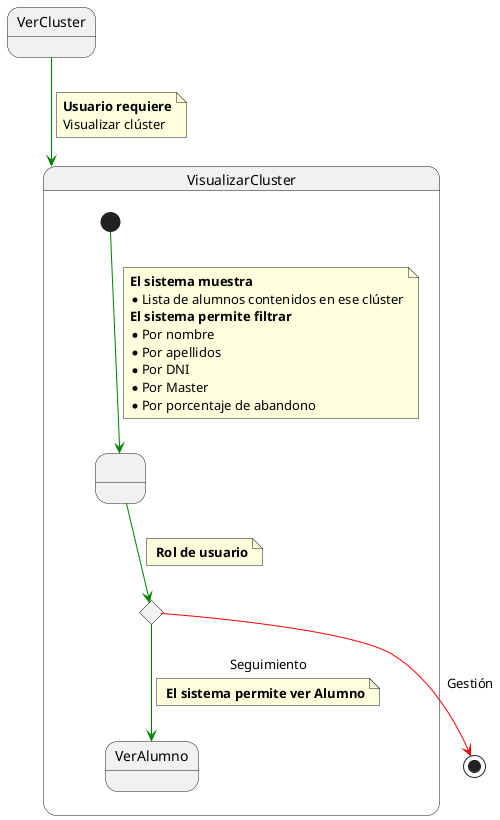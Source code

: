 @startuml VerCluster

State VerCluster 

State VisualizarCluster{ 

  State state1 as " "

  state c <<choice>>

  [*] -[#green]-> state1

  note on link 
    <b>El sistema muestra
    * Lista de alumnos contenidos en ese clúster
    <b>El sistema permite filtrar
    * Por nombre 
    * Por apellidos
    * Por DNI
    * Por Master
    * Por porcentaje de abandono
  end note
 
  state1 -[#green]-> c 

  note on link 
    <b> Rol de usuario
  end note

  c -[#green]-> VerAlumno : Seguimiento

  note on link 
    <b> El sistema permite ver Alumno
  end note
} 

VerCluster -[#green]-> VisualizarCluster

note on link
 <b>Usuario requiere
 Visualizar clúster
end note

c -[#red]-> [*] : Gestión


@enduml
